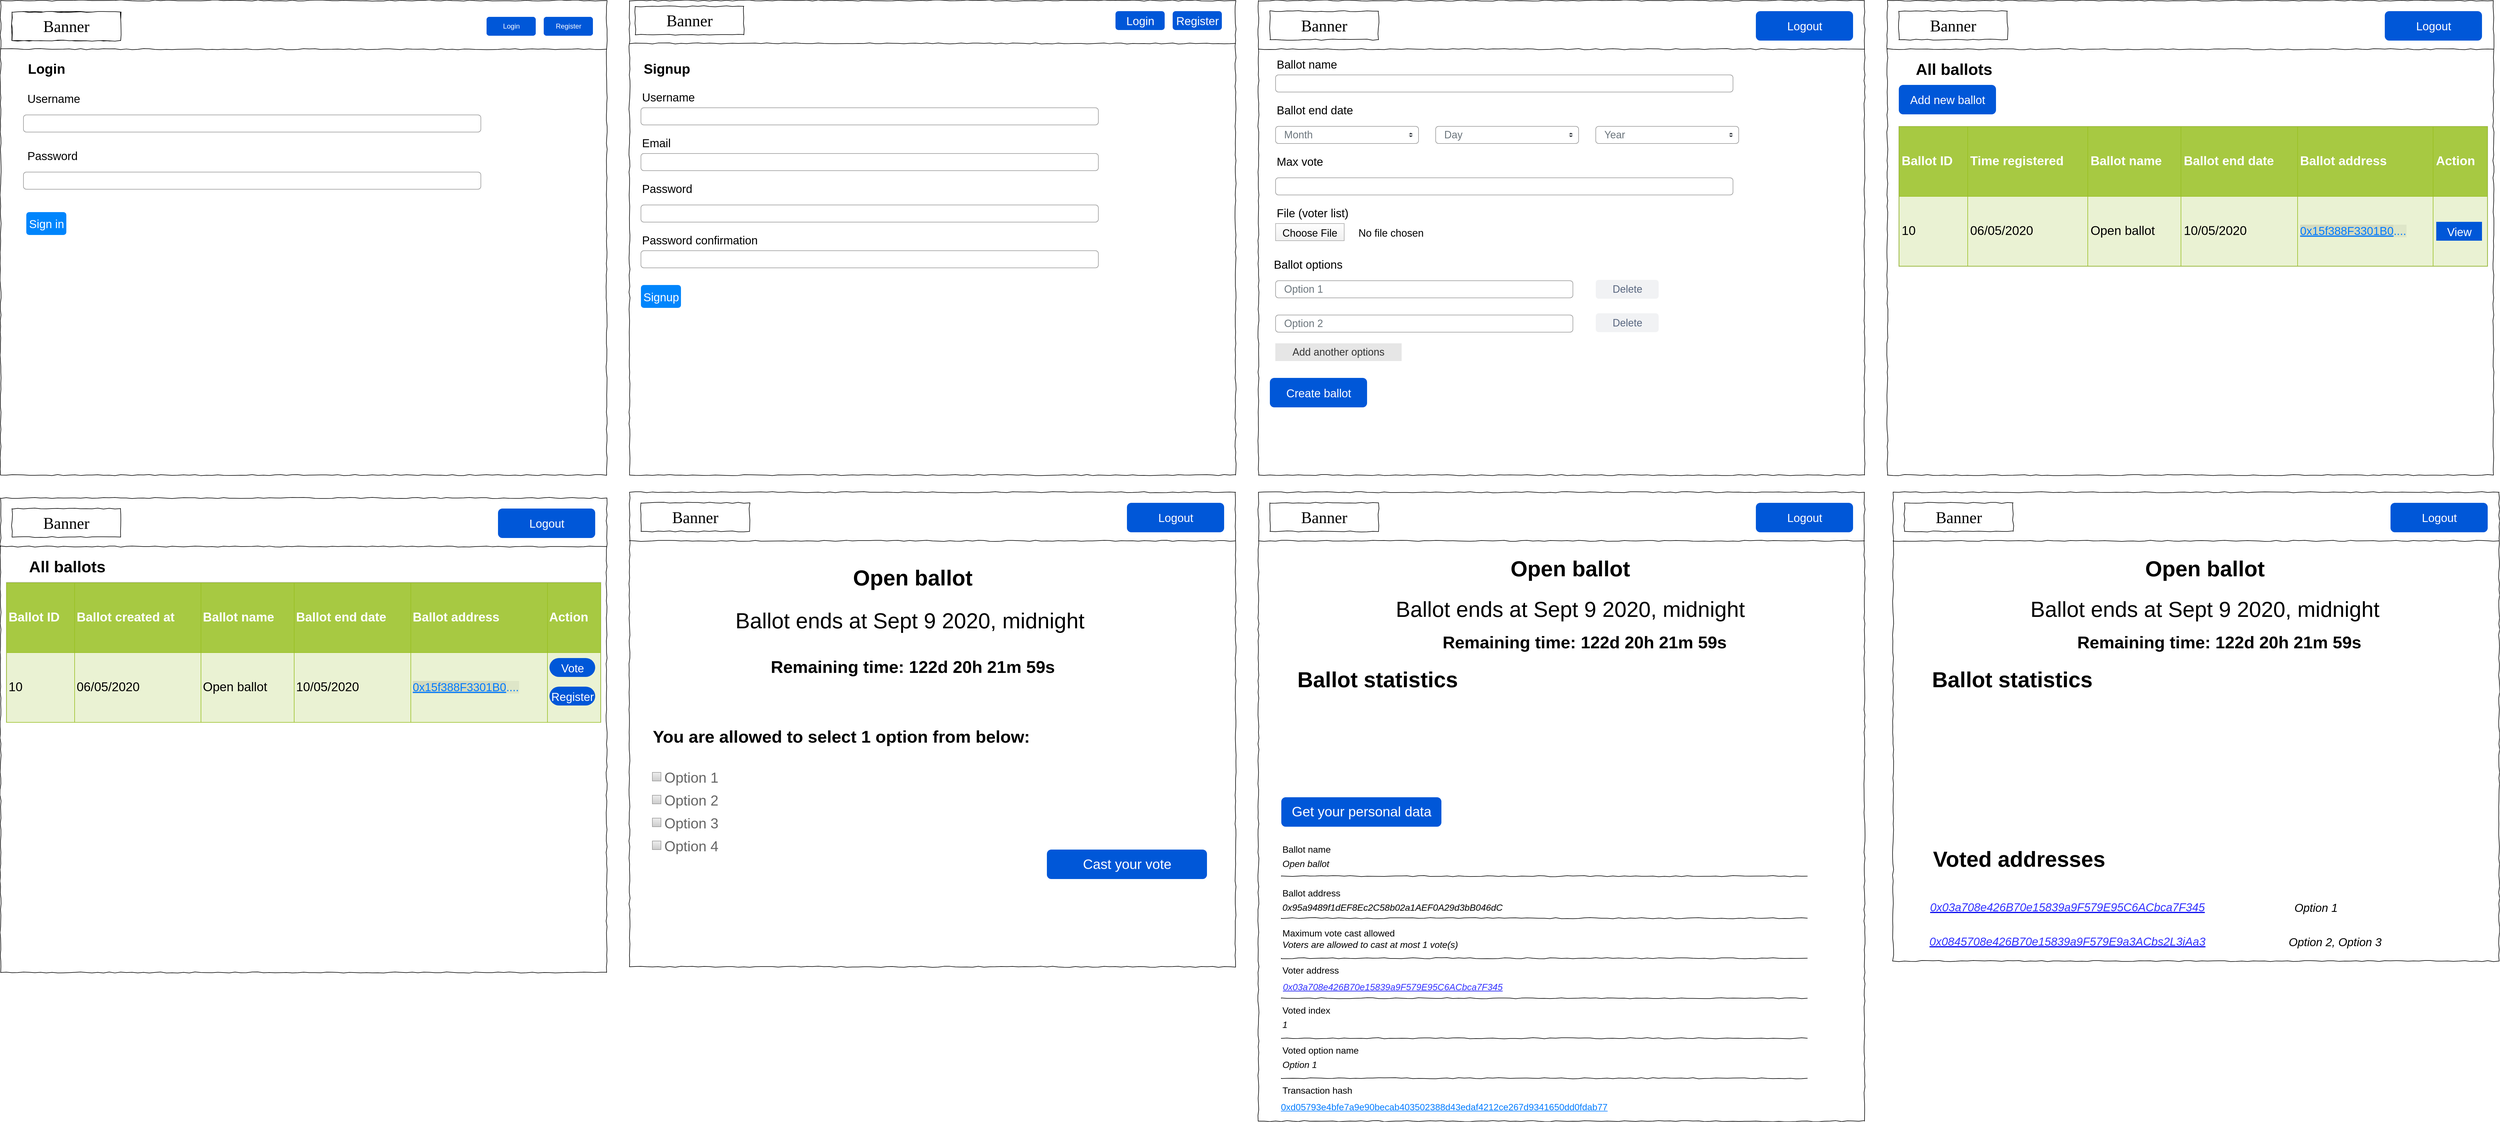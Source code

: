 <mxfile version="13.1.1" type="github">
  <diagram name="Page-1" id="03018318-947c-dd8e-b7a3-06fadd420f32">
    <mxGraphModel dx="3176" dy="310" grid="1" gridSize="10" guides="1" tooltips="1" connect="1" arrows="1" fold="1" page="1" pageScale="1" pageWidth="1100" pageHeight="850" background="#ffffff" math="0" shadow="0">
      <root>
        <mxCell id="0" />
        <mxCell id="1" parent="0" />
        <mxCell id="677b7b8949515195-9" value="" style="line;strokeWidth=1;html=1;rounded=0;shadow=0;labelBackgroundColor=none;fillColor=none;fontFamily=Verdana;fontSize=14;fontColor=#000000;align=center;comic=1;" parent="1" vertex="1">
          <mxGeometry x="-1080" y="930" width="1060" height="10" as="geometry" />
        </mxCell>
        <mxCell id="ZQMXC3zUCRYEKw2udhes-1" value="" style="whiteSpace=wrap;html=1;rounded=0;shadow=0;labelBackgroundColor=none;strokeColor=#000000;strokeWidth=1;fillColor=none;fontFamily=Verdana;fontSize=12;fontColor=#000000;align=center;comic=1;" parent="1" vertex="1">
          <mxGeometry x="-1080" y="850" width="1060" height="830" as="geometry" />
        </mxCell>
        <mxCell id="ZQMXC3zUCRYEKw2udhes-2" value="Banner" style="whiteSpace=wrap;html=1;rounded=0;shadow=0;labelBackgroundColor=none;strokeWidth=1;fontFamily=Verdana;fontSize=28;align=center;comic=1;" parent="1" vertex="1">
          <mxGeometry x="-1060" y="870" width="190" height="50" as="geometry" />
        </mxCell>
        <mxCell id="ZQMXC3zUCRYEKw2udhes-9" value="Login" style="rounded=1;fillColor=#0057D8;strokeColor=none;html=1;fontColor=#ffffff;align=center;verticalAlign=middle;fontStyle=0;fontSize=12" parent="1" vertex="1">
          <mxGeometry x="-230" y="878.5" width="86" height="33" as="geometry" />
        </mxCell>
        <mxCell id="ZQMXC3zUCRYEKw2udhes-10" value="Register" style="rounded=1;fillColor=#0057D8;strokeColor=none;html=1;fontColor=#ffffff;align=center;verticalAlign=middle;fontStyle=0;fontSize=12" parent="1" vertex="1">
          <mxGeometry x="-130" y="878.5" width="86" height="33" as="geometry" />
        </mxCell>
        <mxCell id="ZQMXC3zUCRYEKw2udhes-11" value="Login" style="text;strokeColor=none;fillColor=none;html=1;fontSize=24;fontStyle=1;verticalAlign=middle;align=center;" parent="1" vertex="1">
          <mxGeometry x="-1050" y="950" width="100" height="40" as="geometry" />
        </mxCell>
        <mxCell id="ZQMXC3zUCRYEKw2udhes-12" value="Username" style="fillColor=none;strokeColor=none;align=left;fontSize=20;" parent="1" vertex="1">
          <mxGeometry width="260" height="40" relative="1" as="geometry">
            <mxPoint x="-1035" y="1000" as="offset" />
          </mxGeometry>
        </mxCell>
        <mxCell id="ZQMXC3zUCRYEKw2udhes-13" value="" style="html=1;shadow=0;dashed=0;shape=mxgraph.bootstrap.rrect;rSize=5;fillColor=none;strokeColor=#999999;align=left;spacing=15;fontSize=14;fontColor=#6C767D;" parent="1" vertex="1">
          <mxGeometry width="800" height="30" relative="1" as="geometry">
            <mxPoint x="-1040" y="1050" as="offset" />
          </mxGeometry>
        </mxCell>
        <mxCell id="ZQMXC3zUCRYEKw2udhes-15" value="Password" style="fillColor=none;strokeColor=none;align=left;fontSize=20;" parent="1" vertex="1">
          <mxGeometry width="260" height="40" relative="1" as="geometry">
            <mxPoint x="-1035" y="1100" as="offset" />
          </mxGeometry>
        </mxCell>
        <mxCell id="ZQMXC3zUCRYEKw2udhes-16" value="" style="html=1;shadow=0;dashed=0;shape=mxgraph.bootstrap.rrect;rSize=5;fillColor=none;strokeColor=#999999;align=left;spacing=15;fontSize=14;fontColor=#6C767D;" parent="1" vertex="1">
          <mxGeometry width="800" height="30" relative="1" as="geometry">
            <mxPoint x="-1040" y="1150" as="offset" />
          </mxGeometry>
        </mxCell>
        <mxCell id="ZQMXC3zUCRYEKw2udhes-18" value="Sign in" style="html=1;shadow=0;dashed=0;shape=mxgraph.bootstrap.rrect;rSize=5;fillColor=#0085FC;strokeColor=none;align=center;fontSize=20;fontColor=#FFFFFF;" parent="1" vertex="1">
          <mxGeometry width="70" height="40" relative="1" as="geometry">
            <mxPoint x="-1035" y="1220" as="offset" />
          </mxGeometry>
        </mxCell>
        <mxCell id="ZQMXC3zUCRYEKw2udhes-92" value="" style="line;strokeWidth=1;html=1;rounded=0;shadow=0;labelBackgroundColor=none;fillColor=none;fontFamily=Verdana;fontSize=14;fontColor=#000000;align=center;comic=1;" parent="1" vertex="1">
          <mxGeometry x="20" y="920" width="1060" height="10" as="geometry" />
        </mxCell>
        <mxCell id="ZQMXC3zUCRYEKw2udhes-93" value="" style="whiteSpace=wrap;html=1;rounded=0;shadow=0;labelBackgroundColor=none;strokeColor=#000000;strokeWidth=1;fillColor=none;fontFamily=Verdana;fontSize=12;fontColor=#000000;align=center;comic=1;" parent="1" vertex="1">
          <mxGeometry x="20" y="850" width="1060" height="830" as="geometry" />
        </mxCell>
        <mxCell id="ZQMXC3zUCRYEKw2udhes-95" value="&lt;font style=&quot;font-size: 20px&quot;&gt;Login&lt;/font&gt;" style="rounded=1;fillColor=#0057D8;strokeColor=none;html=1;fontColor=#ffffff;align=center;verticalAlign=middle;fontStyle=0;fontSize=12" parent="1" vertex="1">
          <mxGeometry x="870" y="868.5" width="86" height="33" as="geometry" />
        </mxCell>
        <mxCell id="ZQMXC3zUCRYEKw2udhes-96" value="&lt;font style=&quot;font-size: 20px&quot;&gt;Register&lt;/font&gt;" style="rounded=1;fillColor=#0057D8;strokeColor=none;html=1;fontColor=#ffffff;align=center;verticalAlign=middle;fontStyle=0;fontSize=12" parent="1" vertex="1">
          <mxGeometry x="970" y="868.5" width="86" height="33" as="geometry" />
        </mxCell>
        <mxCell id="ZQMXC3zUCRYEKw2udhes-104" value="Banner" style="whiteSpace=wrap;html=1;rounded=0;shadow=0;labelBackgroundColor=none;strokeWidth=1;fontFamily=Verdana;fontSize=28;align=center;comic=1;" parent="1" vertex="1">
          <mxGeometry x="30" y="860" width="190" height="50" as="geometry" />
        </mxCell>
        <mxCell id="ZQMXC3zUCRYEKw2udhes-133" value="Username" style="fillColor=none;strokeColor=none;align=left;fontSize=20;" parent="1" vertex="1">
          <mxGeometry x="40" y="997.5" width="260" height="40" as="geometry" />
        </mxCell>
        <mxCell id="ZQMXC3zUCRYEKw2udhes-134" value="" style="html=1;shadow=0;dashed=0;shape=mxgraph.bootstrap.rrect;rSize=5;fillColor=none;strokeColor=#999999;align=left;spacing=15;fontSize=14;fontColor=#6C767D;" parent="1" vertex="1">
          <mxGeometry width="800" height="30" relative="1" as="geometry">
            <mxPoint x="40" y="1037.5" as="offset" />
          </mxGeometry>
        </mxCell>
        <mxCell id="ZQMXC3zUCRYEKw2udhes-136" value="" style="html=1;shadow=0;dashed=0;shape=mxgraph.bootstrap.rrect;rSize=5;fillColor=none;strokeColor=#999999;align=left;spacing=15;fontSize=14;fontColor=#6C767D;" parent="1" vertex="1">
          <mxGeometry width="800" height="30" relative="1" as="geometry">
            <mxPoint x="40" y="1117.5" as="offset" />
          </mxGeometry>
        </mxCell>
        <mxCell id="ZQMXC3zUCRYEKw2udhes-137" value="Password" style="fillColor=none;strokeColor=none;align=left;fontSize=20;" parent="1" vertex="1">
          <mxGeometry width="260" height="40" relative="1" as="geometry">
            <mxPoint x="40" y="1157.5" as="offset" />
          </mxGeometry>
        </mxCell>
        <mxCell id="ZQMXC3zUCRYEKw2udhes-147" value="Password confirmation" style="fillColor=none;strokeColor=none;align=left;fontSize=20;" parent="1" vertex="1">
          <mxGeometry width="260" height="40" relative="1" as="geometry">
            <mxPoint x="40" y="1247.5" as="offset" />
          </mxGeometry>
        </mxCell>
        <mxCell id="ZQMXC3zUCRYEKw2udhes-148" value="" style="html=1;shadow=0;dashed=0;shape=mxgraph.bootstrap.rrect;rSize=5;fillColor=none;strokeColor=#999999;align=left;spacing=15;fontSize=14;fontColor=#6C767D;" parent="1" vertex="1">
          <mxGeometry width="800" height="30" relative="1" as="geometry">
            <mxPoint x="40" y="1287.5" as="offset" />
          </mxGeometry>
        </mxCell>
        <mxCell id="ZQMXC3zUCRYEKw2udhes-196" value="" style="html=1;shadow=0;dashed=0;shape=mxgraph.bootstrap.rrect;rSize=5;fillColor=none;strokeColor=#999999;align=left;spacing=15;fontSize=14;fontColor=#6C767D;" parent="1" vertex="1">
          <mxGeometry x="40" y="1207.5" width="800" height="30" as="geometry">
            <mxPoint x="40" y="1250" as="offset" />
          </mxGeometry>
        </mxCell>
        <mxCell id="ZQMXC3zUCRYEKw2udhes-320" value="" style="whiteSpace=wrap;html=1;rounded=0;shadow=0;labelBackgroundColor=none;strokeColor=#000000;strokeWidth=1;fillColor=none;fontFamily=Verdana;fontSize=12;fontColor=#000000;align=center;comic=1;" parent="1" vertex="1">
          <mxGeometry x="1120" y="850" width="1060" height="830" as="geometry" />
        </mxCell>
        <mxCell id="ZQMXC3zUCRYEKw2udhes-321" value="Banner" style="whiteSpace=wrap;html=1;rounded=0;shadow=0;labelBackgroundColor=none;strokeWidth=1;fontFamily=Verdana;fontSize=28;align=center;comic=1;" parent="1" vertex="1">
          <mxGeometry x="1140" y="868.5" width="190" height="50" as="geometry" />
        </mxCell>
        <mxCell id="ZQMXC3zUCRYEKw2udhes-323" value="" style="line;strokeWidth=1;html=1;rounded=0;shadow=0;labelBackgroundColor=none;fillColor=none;fontFamily=Verdana;fontSize=14;fontColor=#000000;align=center;comic=1;" parent="1" vertex="1">
          <mxGeometry x="1120" y="930" width="1060" height="10" as="geometry" />
        </mxCell>
        <mxCell id="ZQMXC3zUCRYEKw2udhes-324" value="&lt;font style=&quot;font-size: 20px&quot;&gt;Logout&lt;/font&gt;" style="rounded=1;fillColor=#0057D8;strokeColor=none;html=1;fontColor=#ffffff;align=center;verticalAlign=middle;fontStyle=0;fontSize=12" parent="1" vertex="1">
          <mxGeometry x="1990" y="868.5" width="170" height="51.5" as="geometry" />
        </mxCell>
        <mxCell id="ZQMXC3zUCRYEKw2udhes-325" value="Ballot name" style="fillColor=none;strokeColor=none;align=left;fontSize=20;" parent="1" vertex="1">
          <mxGeometry x="1150" y="940" width="260" height="40" as="geometry" />
        </mxCell>
        <mxCell id="ZQMXC3zUCRYEKw2udhes-326" value="" style="html=1;shadow=0;dashed=0;shape=mxgraph.bootstrap.rrect;rSize=5;fillColor=none;strokeColor=#999999;align=left;spacing=15;fontSize=14;fontColor=#6C767D;" parent="1" vertex="1">
          <mxGeometry width="800" height="30" relative="1" as="geometry">
            <mxPoint x="1150" y="980" as="offset" />
          </mxGeometry>
        </mxCell>
        <mxCell id="ZQMXC3zUCRYEKw2udhes-327" value="Ballot end date" style="fillColor=none;strokeColor=none;align=left;fontSize=20;" parent="1" vertex="1">
          <mxGeometry width="260" height="40" relative="1" as="geometry">
            <mxPoint x="1150" y="1020" as="offset" />
          </mxGeometry>
        </mxCell>
        <mxCell id="ZQMXC3zUCRYEKw2udhes-329" value="Max vote" style="fillColor=none;strokeColor=none;align=left;fontSize=20;" parent="1" vertex="1">
          <mxGeometry width="260" height="40" relative="1" as="geometry">
            <mxPoint x="1150" y="1110" as="offset" />
          </mxGeometry>
        </mxCell>
        <mxCell id="ZQMXC3zUCRYEKw2udhes-339" value="Ballot options" style="fillColor=none;strokeColor=none;align=left;fontSize=20;" parent="1" vertex="1">
          <mxGeometry width="260" height="40" relative="1" as="geometry">
            <mxPoint x="1145" y="1290" as="offset" />
          </mxGeometry>
        </mxCell>
        <mxCell id="ZQMXC3zUCRYEKw2udhes-345" value="Month" style="html=1;shadow=0;dashed=0;shape=mxgraph.bootstrap.rrect;rSize=5;fillColor=#ffffff;strokeColor=#999999;align=left;spacing=15;fontSize=18;fontColor=#6C767D;" parent="1" vertex="1">
          <mxGeometry x="1150" y="1070" width="250" height="30" as="geometry" />
        </mxCell>
        <mxCell id="ZQMXC3zUCRYEKw2udhes-346" value="" style="shape=triangle;direction=south;fillColor=#343A40;strokeColor=none;perimeter=none;" parent="ZQMXC3zUCRYEKw2udhes-345" vertex="1">
          <mxGeometry x="1" y="0.5" width="7" height="3" relative="1" as="geometry">
            <mxPoint x="-17" y="1" as="offset" />
          </mxGeometry>
        </mxCell>
        <mxCell id="ZQMXC3zUCRYEKw2udhes-347" value="" style="shape=triangle;direction=north;fillColor=#343A40;strokeColor=none;perimeter=none;" parent="ZQMXC3zUCRYEKw2udhes-345" vertex="1">
          <mxGeometry x="1" y="0.5" width="7" height="3" relative="1" as="geometry">
            <mxPoint x="-17" y="-4" as="offset" />
          </mxGeometry>
        </mxCell>
        <mxCell id="ZQMXC3zUCRYEKw2udhes-356" value="Day" style="html=1;shadow=0;dashed=0;shape=mxgraph.bootstrap.rrect;rSize=5;fillColor=#ffffff;strokeColor=#999999;align=left;spacing=15;fontSize=18;fontColor=#6C767D;" parent="1" vertex="1">
          <mxGeometry x="1430" y="1070" width="250" height="30" as="geometry" />
        </mxCell>
        <mxCell id="ZQMXC3zUCRYEKw2udhes-357" value="" style="shape=triangle;direction=south;fillColor=#343A40;strokeColor=none;perimeter=none;" parent="ZQMXC3zUCRYEKw2udhes-356" vertex="1">
          <mxGeometry x="1" y="0.5" width="7" height="3" relative="1" as="geometry">
            <mxPoint x="-17" y="1" as="offset" />
          </mxGeometry>
        </mxCell>
        <mxCell id="ZQMXC3zUCRYEKw2udhes-358" value="" style="shape=triangle;direction=north;fillColor=#343A40;strokeColor=none;perimeter=none;" parent="ZQMXC3zUCRYEKw2udhes-356" vertex="1">
          <mxGeometry x="1" y="0.5" width="7" height="3" relative="1" as="geometry">
            <mxPoint x="-17" y="-4" as="offset" />
          </mxGeometry>
        </mxCell>
        <mxCell id="ZQMXC3zUCRYEKw2udhes-359" value="Year" style="html=1;shadow=0;dashed=0;shape=mxgraph.bootstrap.rrect;rSize=5;fillColor=#ffffff;strokeColor=#999999;align=left;spacing=15;fontSize=18;fontColor=#6C767D;" parent="1" vertex="1">
          <mxGeometry x="1710" y="1070" width="250" height="30" as="geometry" />
        </mxCell>
        <mxCell id="ZQMXC3zUCRYEKw2udhes-360" value="" style="shape=triangle;direction=south;fillColor=#343A40;strokeColor=none;perimeter=none;" parent="ZQMXC3zUCRYEKw2udhes-359" vertex="1">
          <mxGeometry x="1" y="0.5" width="7" height="3" relative="1" as="geometry">
            <mxPoint x="-17" y="1" as="offset" />
          </mxGeometry>
        </mxCell>
        <mxCell id="ZQMXC3zUCRYEKw2udhes-361" value="" style="shape=triangle;direction=north;fillColor=#343A40;strokeColor=none;perimeter=none;" parent="ZQMXC3zUCRYEKw2udhes-359" vertex="1">
          <mxGeometry x="1" y="0.5" width="7" height="3" relative="1" as="geometry">
            <mxPoint x="-17" y="-4" as="offset" />
          </mxGeometry>
        </mxCell>
        <mxCell id="ZQMXC3zUCRYEKw2udhes-362" value="" style="html=1;shadow=0;dashed=0;shape=mxgraph.bootstrap.rrect;rSize=5;fillColor=none;strokeColor=#999999;align=left;spacing=15;fontSize=14;fontColor=#6C767D;" parent="1" vertex="1">
          <mxGeometry x="1150" y="1160" width="800" height="30" as="geometry">
            <mxPoint x="1150" y="990" as="offset" />
          </mxGeometry>
        </mxCell>
        <mxCell id="ZQMXC3zUCRYEKw2udhes-363" value="File (voter list)" style="fillColor=none;strokeColor=none;align=left;fontSize=20;" parent="1" vertex="1">
          <mxGeometry x="1150" y="1200" width="150" height="40" as="geometry" />
        </mxCell>
        <mxCell id="ZQMXC3zUCRYEKw2udhes-364" value="Choose File" style="fillColor=#FEFEFE;strokeColor=#AAAAAA;fontSize=18;gradientColor=#F0F0F0;" parent="1" vertex="1">
          <mxGeometry x="1150" y="1240" width="120" height="30" as="geometry" />
        </mxCell>
        <mxCell id="ZQMXC3zUCRYEKw2udhes-365" value="No file chosen" style="fillColor=none;strokeColor=none;align=left;fontSize=18;spacing=5;" parent="1" vertex="1">
          <mxGeometry x="1290" y="1240" width="100" height="30" as="geometry" />
        </mxCell>
        <mxCell id="ZQMXC3zUCRYEKw2udhes-367" value="&lt;font style=&quot;font-size: 18px&quot;&gt;Option 1&lt;/font&gt;" style="html=1;shadow=0;dashed=0;shape=mxgraph.bootstrap.rrect;rSize=5;fillColor=none;strokeColor=#999999;align=left;spacing=15;fontSize=14;fontColor=#6C767D;" parent="1" vertex="1">
          <mxGeometry x="1150" y="1340" width="520" height="30" as="geometry" />
        </mxCell>
        <mxCell id="ZQMXC3zUCRYEKw2udhes-368" value="&lt;font style=&quot;font-size: 18px&quot;&gt;Option 2&lt;/font&gt;" style="html=1;shadow=0;dashed=0;shape=mxgraph.bootstrap.rrect;rSize=5;fillColor=none;strokeColor=#999999;align=left;spacing=15;fontSize=14;fontColor=#6C767D;" parent="1" vertex="1">
          <mxGeometry x="1150" y="1400" width="520" height="30" as="geometry" />
        </mxCell>
        <mxCell id="ZQMXC3zUCRYEKw2udhes-369" style="edgeStyle=none;rounded=0;orthogonalLoop=1;jettySize=auto;html=1;exitX=0.25;exitY=1;exitDx=0;exitDy=0;" parent="1" source="ZQMXC3zUCRYEKw2udhes-339" target="ZQMXC3zUCRYEKw2udhes-339" edge="1">
          <mxGeometry relative="1" as="geometry" />
        </mxCell>
        <mxCell id="ZQMXC3zUCRYEKw2udhes-370" value="&lt;font style=&quot;font-size: 18px&quot;&gt;Delete&lt;/font&gt;" style="rounded=1;align=center;fillColor=#F1F2F4;strokeColor=none;html=1;fontColor=#596780;fontSize=18;" parent="1" vertex="1">
          <mxGeometry x="1710" y="1338.5" width="110" height="33" as="geometry" />
        </mxCell>
        <mxCell id="ZQMXC3zUCRYEKw2udhes-372" value="&lt;font style=&quot;font-size: 18px&quot;&gt;Delete&lt;/font&gt;" style="rounded=1;align=center;fillColor=#F1F2F4;strokeColor=none;html=1;fontColor=#596780;fontSize=12" parent="1" vertex="1">
          <mxGeometry x="1710" y="1397" width="110" height="33" as="geometry" />
        </mxCell>
        <mxCell id="ZQMXC3zUCRYEKw2udhes-373" value="&lt;font style=&quot;font-size: 18px&quot;&gt;Add another options&lt;/font&gt;" style="rounded=1;html=1;shadow=0;dashed=0;whiteSpace=wrap;fontSize=18;fillColor=#E6E6E6;align=center;strokeColor=#E6E6E6;fontColor=#333333;arcSize=0;" parent="1" vertex="1">
          <mxGeometry x="1150" y="1450" width="220" height="30" as="geometry" />
        </mxCell>
        <mxCell id="ZQMXC3zUCRYEKw2udhes-374" value="&lt;font style=&quot;font-size: 20px&quot;&gt;Create ballot&lt;/font&gt;" style="rounded=1;fillColor=#0057D8;strokeColor=none;html=1;fontColor=#ffffff;align=center;verticalAlign=middle;fontStyle=0;fontSize=12" parent="1" vertex="1">
          <mxGeometry x="1140" y="1510" width="170" height="51.5" as="geometry" />
        </mxCell>
        <mxCell id="ZQMXC3zUCRYEKw2udhes-375" value="" style="whiteSpace=wrap;html=1;rounded=0;shadow=0;labelBackgroundColor=none;strokeColor=#000000;strokeWidth=1;fillColor=none;fontFamily=Verdana;fontSize=12;fontColor=#000000;align=center;comic=1;" parent="1" vertex="1">
          <mxGeometry x="2220" y="850" width="1060" height="830" as="geometry" />
        </mxCell>
        <mxCell id="ZQMXC3zUCRYEKw2udhes-376" value="Banner" style="whiteSpace=wrap;html=1;rounded=0;shadow=0;labelBackgroundColor=none;strokeWidth=1;fontFamily=Verdana;fontSize=28;align=center;comic=1;" parent="1" vertex="1">
          <mxGeometry x="2240" y="868.5" width="190" height="50" as="geometry" />
        </mxCell>
        <mxCell id="ZQMXC3zUCRYEKw2udhes-377" value="" style="line;strokeWidth=1;html=1;rounded=0;shadow=0;labelBackgroundColor=none;fillColor=none;fontFamily=Verdana;fontSize=14;fontColor=#000000;align=center;comic=1;" parent="1" vertex="1">
          <mxGeometry x="2220" y="930" width="1060" height="10" as="geometry" />
        </mxCell>
        <mxCell id="ZQMXC3zUCRYEKw2udhes-378" value="&lt;font style=&quot;font-size: 20px&quot;&gt;Logout&lt;/font&gt;" style="rounded=1;fillColor=#0057D8;strokeColor=none;html=1;fontColor=#ffffff;align=center;verticalAlign=middle;fontStyle=0;fontSize=12" parent="1" vertex="1">
          <mxGeometry x="3090" y="868.5" width="170" height="51.5" as="geometry" />
        </mxCell>
        <mxCell id="ZQMXC3zUCRYEKw2udhes-379" value="&lt;font style=&quot;font-size: 28px&quot;&gt;All ballots&amp;nbsp;&lt;/font&gt;" style="text;strokeColor=none;fillColor=none;html=1;fontSize=24;fontStyle=1;verticalAlign=middle;align=center;" parent="1" vertex="1">
          <mxGeometry x="2250" y="950" width="180" height="40" as="geometry" />
        </mxCell>
        <mxCell id="ZQMXC3zUCRYEKw2udhes-412" value="&lt;table border=&quot;1&quot; width=&quot;100%&quot; cellpadding=&quot;4&quot; style=&quot;width: 100% ; height: 100% ; border-collapse: collapse ; font-size: 22px&quot;&gt;&lt;tbody style=&quot;font-size: 22px&quot;&gt;&lt;tr style=&quot;background-color: rgb(167 , 201 , 66) ; color: rgb(255 , 255 , 255) ; border: 1px solid rgb(152 , 191 , 33) ; font-size: 22px&quot;&gt;&lt;th align=&quot;left&quot; style=&quot;font-size: 22px&quot;&gt;Ballot ID&lt;/th&gt;&lt;th align=&quot;left&quot; style=&quot;font-size: 22px&quot;&gt;Time registered&lt;/th&gt;&lt;th align=&quot;left&quot; style=&quot;font-size: 22px&quot;&gt;Ballot name&lt;/th&gt;&lt;td&gt;&lt;span style=&quot;font-weight: 700&quot;&gt;Ballot end date&lt;/span&gt;&lt;br&gt;&lt;/td&gt;&lt;td&gt;&lt;span style=&quot;font-weight: 700&quot;&gt;Ballot address&lt;/span&gt;&lt;br&gt;&lt;/td&gt;&lt;td&gt;&lt;b&gt;Action&lt;/b&gt;&lt;/td&gt;&lt;/tr&gt;&lt;tr style=&quot;background-color: rgb(234 , 242 , 211) ; border: 1px solid rgb(152 , 191 , 33) ; font-size: 22px&quot;&gt;&lt;td style=&quot;font-size: 22px&quot;&gt;10&lt;/td&gt;&lt;td style=&quot;font-size: 22px&quot;&gt;06/05/2020&lt;/td&gt;&lt;td style=&quot;font-size: 22px&quot;&gt;Open ballot&lt;/td&gt;&lt;td&gt;10/05/2020&lt;/td&gt;&lt;td&gt;&lt;font style=&quot;box-sizing: border-box ; color: rgb(0 , 123 , 255) ; background-color: rgba(0 , 0 , 0 , 0.05) ; font-size: 20px&quot;&gt;&lt;a href=&quot;https://ropsten.etherscan.io/address/0x15f388F3301B0E560E350371CAD90F9efa570Fa0&quot; style=&quot;box-sizing: border-box ; color: rgb(0 , 123 , 255) ; background-color: rgba(0 , 0 , 0 , 0.05)&quot;&gt;0x15f388F3301B0&lt;/a&gt;....&lt;/font&gt;&lt;br&gt;&lt;/td&gt;&lt;td&gt;&lt;br&gt;&lt;/td&gt;&lt;/tr&gt;&lt;/tbody&gt;&lt;/table&gt;" style="text;html=1;strokeColor=#c0c0c0;fillColor=#ffffff;overflow=fill;rounded=0;fontSize=22;" parent="1" vertex="1">
          <mxGeometry x="2240" y="1070" width="1030" height="245" as="geometry" />
        </mxCell>
        <mxCell id="ZQMXC3zUCRYEKw2udhes-414" value="" style="whiteSpace=wrap;html=1;rounded=0;shadow=0;labelBackgroundColor=none;strokeColor=#000000;strokeWidth=1;fillColor=none;fontFamily=Verdana;fontSize=12;fontColor=#000000;align=center;comic=1;" parent="1" vertex="1">
          <mxGeometry x="-1080" y="1720" width="1060" height="830" as="geometry" />
        </mxCell>
        <mxCell id="ZQMXC3zUCRYEKw2udhes-415" value="Banner" style="whiteSpace=wrap;html=1;rounded=0;shadow=0;labelBackgroundColor=none;strokeWidth=1;fontFamily=Verdana;fontSize=28;align=center;comic=1;" parent="1" vertex="1">
          <mxGeometry x="-1060" y="1738.5" width="190" height="50" as="geometry" />
        </mxCell>
        <mxCell id="ZQMXC3zUCRYEKw2udhes-416" value="" style="line;strokeWidth=1;html=1;rounded=0;shadow=0;labelBackgroundColor=none;fillColor=none;fontFamily=Verdana;fontSize=14;fontColor=#000000;align=center;comic=1;" parent="1" vertex="1">
          <mxGeometry x="-1080" y="1800" width="1060" height="10" as="geometry" />
        </mxCell>
        <mxCell id="ZQMXC3zUCRYEKw2udhes-417" value="&lt;font style=&quot;font-size: 20px&quot;&gt;Logout&lt;/font&gt;" style="rounded=1;fillColor=#0057D8;strokeColor=none;html=1;fontColor=#ffffff;align=center;verticalAlign=middle;fontStyle=0;fontSize=12" parent="1" vertex="1">
          <mxGeometry x="-210" y="1738.5" width="170" height="51.5" as="geometry" />
        </mxCell>
        <mxCell id="ZQMXC3zUCRYEKw2udhes-418" value="&lt;font style=&quot;font-size: 28px&quot;&gt;All ballots&amp;nbsp;&lt;/font&gt;" style="text;strokeColor=none;fillColor=none;html=1;fontSize=24;fontStyle=1;verticalAlign=middle;align=center;" parent="1" vertex="1">
          <mxGeometry x="-1050" y="1820" width="180" height="40" as="geometry" />
        </mxCell>
        <mxCell id="ZQMXC3zUCRYEKw2udhes-419" value="&lt;table border=&quot;1&quot; width=&quot;100%&quot; cellpadding=&quot;3&quot; style=&quot;width: 100% ; height: 100% ; border-collapse: collapse ; font-size: 22px&quot;&gt;&lt;tbody style=&quot;font-size: 22px&quot;&gt;&lt;tr style=&quot;background-color: rgb(167 , 201 , 66) ; color: rgb(255 , 255 , 255) ; border: 1px solid rgb(152 , 191 , 33) ; font-size: 22px&quot;&gt;&lt;th align=&quot;left&quot; style=&quot;font-size: 22px&quot;&gt;Ballot ID&lt;/th&gt;&lt;th align=&quot;left&quot; style=&quot;font-size: 22px&quot;&gt;Ballot created at&lt;/th&gt;&lt;th align=&quot;left&quot; style=&quot;font-size: 22px&quot;&gt;Ballot name&lt;/th&gt;&lt;td&gt;&lt;span style=&quot;font-weight: 700&quot;&gt;Ballot end date&lt;/span&gt;&lt;br&gt;&lt;/td&gt;&lt;td&gt;&lt;span style=&quot;font-weight: 700&quot;&gt;Ballot address&lt;/span&gt;&lt;br&gt;&lt;/td&gt;&lt;td&gt;&lt;span style=&quot;color: rgba(0 , 0 , 0 , 0) ; font-family: monospace ; font-size: 0px ; background-color: rgb(248 , 249 , 250)&quot;&gt;%3CmxGraphModel%3E%3Croot%3E%3CmxCell%20id%3D%220%22%2F%3E%3CmxCell%20id%3D%221%22%20parent%3D%220%22%2F%3E%3CmxCell%20id%3D%222%22%20value%3D%22%22%20style%3D%22whiteSpace%3Dwrap%3Bhtml%3D1%3Brounded%3D0%3Bshadow%3D0%3BlabelBackgroundColor%3Dnone%3BstrokeColor%3D%23000000%3BstrokeWidth%3D1%3BfillColor%3Dnone%3BfontFamily%3DVerdana%3BfontSize%3D12%3BfontColor%3D%23000000%3Balign%3Dcenter%3Bcomic%3D1%3B%22%20vertex%3D%221%22%20parent%3D%221%22%3E%3CmxGeometry%20x%3D%222220%22%20y%3D%22860%22%20width%3D%221060%22%20height%3D%22830%22%20as%3D%22geometry%22%2F%3E%3C%2FmxCell%3E%3CmxCell%20id%3D%223%22%20value%3D%22Banner%22%20style%3D%22whiteSpace%3Dwrap%3Bhtml%3D1%3Brounded%3D0%3Bshadow%3D0%3BlabelBackgroundColor%3Dnone%3BstrokeWidth%3D1%3BfontFamily%3DVerdana%3BfontSize%3D28%3Balign%3Dcenter%3Bcomic%3D1%3B%22%20vertex%3D%221%22%20parent%3D%221%22%3E%3CmxGeometry%20x%3D%222240%22%20y%3D%22878.5%22%20width%3D%22190%22%20height%3D%2250%22%20as%3D%22geometry%22%2F%3E%3C%2FmxCell%3E%3CmxCell%20id%3D%224%22%20value%3D%22%22%20style%3D%22line%3BstrokeWidth%3D1%3Bhtml%3D1%3Brounded%3D0%3Bshadow%3D0%3BlabelBackgroundColor%3Dnone%3BfillColor%3Dnone%3BfontFamily%3DVerdana%3BfontSize%3D14%3BfontColor%3D%23000000%3Balign%3Dcenter%3Bcomic%3D1%3B%22%20vertex%3D%221%22%20parent%3D%221%22%3E%3CmxGeometry%20x%3D%222220%22%20y%3D%22940%22%20width%3D%221060%22%20height%3D%2210%22%20as%3D%22geometry%22%2F%3E%3C%2FmxCell%3E%3CmxCell%20id%3D%225%22%20value%3D%22%26lt%3Bfont%20style%3D%26quot%3Bfont-size%3A%2020px%26quot%3B%26gt%3BLogout%26lt%3B%2Ffont%26gt%3B%22%20style%3D%22rounded%3D1%3BfillColor%3D%230057D8%3BstrokeColor%3Dnone%3Bhtml%3D1%3BfontColor%3D%23ffffff%3Balign%3Dcenter%3BverticalAlign%3Dmiddle%3BfontStyle%3D0%3BfontSize%3D12%22%20vertex%3D%221%22%20parent%3D%221%22%3E%3CmxGeometry%20x%3D%223090%22%20y%3D%22878.5%22%20width%3D%22170%22%20height%3D%2251.5%22%20as%3D%22geometry%22%2F%3E%3C%2FmxCell%3E%3CmxCell%20id%3D%226%22%20value%3D%22%26lt%3Bfont%20style%3D%26quot%3Bfont-size%3A%2028px%26quot%3B%26gt%3BAll%20ballots%26amp%3Bnbsp%3B%26lt%3B%2Ffont%26gt%3B%22%20style%3D%22text%3BstrokeColor%3Dnone%3BfillColor%3Dnone%3Bhtml%3D1%3BfontSize%3D24%3BfontStyle%3D1%3BverticalAlign%3Dmiddle%3Balign%3Dcenter%3B%22%20vertex%3D%221%22%20parent%3D%221%22%3E%3CmxGeometry%20x%3D%222250%22%20y%3D%22960%22%20width%3D%22180%22%20height%3D%2240%22%20as%3D%22geometry%22%2F%3E%3C%2FmxCell%3E%3CmxCell%20id%3D%227%22%20value%3D%22%26lt%3Btable%20border%3D%26quot%3B1%26quot%3B%20width%3D%26quot%3B100%25%26quot%3B%20cellpadding%3D%26quot%3B4%26quot%3B%20style%3D%26quot%3Bwidth%3A%20100%25%20%3B%20height%3A%20100%25%20%3B%20border-collapse%3A%20collapse%20%3B%20font-size%3A%2022px%26quot%3B%26gt%3B%26lt%3Btbody%20style%3D%26quot%3Bfont-size%3A%2022px%26quot%3B%26gt%3B%26lt%3Btr%20style%3D%26quot%3Bbackground-color%3A%20rgb(167%20%2C%20201%20%2C%2066)%20%3B%20color%3A%20rgb(255%20%2C%20255%20%2C%20255)%20%3B%20border%3A%201px%20solid%20rgb(152%20%2C%20191%20%2C%2033)%20%3B%20font-size%3A%2022px%26quot%3B%26gt%3B%26lt%3Bth%20align%3D%26quot%3Bleft%26quot%3B%20style%3D%26quot%3Bfont-size%3A%2022px%26quot%3B%26gt%3BBallot%20ID%26lt%3B%2Fth%26gt%3B%26lt%3Bth%20align%3D%26quot%3Bleft%26quot%3B%20style%3D%26quot%3Bfont-size%3A%2022px%26quot%3B%26gt%3BTime%20registered%26lt%3B%2Fth%26gt%3B%26lt%3Bth%20align%3D%26quot%3Bleft%26quot%3B%20style%3D%26quot%3Bfont-size%3A%2022px%26quot%3B%26gt%3BBallot%20name%26lt%3B%2Fth%26gt%3B%26lt%3Btd%26gt%3B%26lt%3Bspan%20style%3D%26quot%3Bfont-weight%3A%20700%26quot%3B%26gt%3BBallot%20end%20date%26lt%3B%2Fspan%26gt%3B%26lt%3Bbr%26gt%3B%26lt%3B%2Ftd%26gt%3B%26lt%3Btd%26gt%3B%26lt%3Bspan%20style%3D%26quot%3Bfont-weight%3A%20700%26quot%3B%26gt%3BBallot%20address%26lt%3B%2Fspan%26gt%3B%26lt%3Bbr%26gt%3B%26lt%3B%2Ftd%26gt%3B%26lt%3B%2Ftr%26gt%3B%26lt%3Btr%20style%3D%26quot%3Bbackground-color%3A%20rgb(234%20%2C%20242%20%2C%20211)%20%3B%20border%3A%201px%20solid%20rgb(152%20%2C%20191%20%2C%2033)%20%3B%20font-size%3A%2022px%26quot%3B%26gt%3B%26lt%3Btd%20style%3D%26quot%3Bfont-size%3A%2022px%26quot%3B%26gt%3B10%26lt%3B%2Ftd%26gt%3B%26lt%3Btd%20style%3D%26quot%3Bfont-size%3A%2022px%26quot%3B%26gt%3B06%2F05%2F2020%26lt%3B%2Ftd%26gt%3B%26lt%3Btd%20style%3D%26quot%3Bfont-size%3A%2022px%26quot%3B%26gt%3BOpen%20ballot%26lt%3B%2Ftd%26gt%3B%26lt%3Btd%26gt%3B10%2F05%2F2020%26lt%3B%2Ftd%26gt%3B%26lt%3Btd%26gt%3B%26lt%3Bfont%20style%3D%26quot%3Bbox-sizing%3A%20border-box%20%3B%20color%3A%20rgb(0%20%2C%20123%20%2C%20255)%20%3B%20background-color%3A%20rgba(0%20%2C%200%20%2C%200%20%2C%200.05)%20%3B%20font-size%3A%2020px%26quot%3B%26gt%3B%26lt%3Ba%20href%3D%26quot%3Bhttps%3A%2F%2Fropsten.etherscan.io%2Faddress%2F0x15f388F3301B0E560E350371CAD90F9efa570Fa0%26quot%3B%20style%3D%26quot%3Bbox-sizing%3A%20border-box%20%3B%20color%3A%20rgb(0%20%2C%20123%20%2C%20255)%20%3B%20background-color%3A%20rgba(0%20%2C%200%20%2C%200%20%2C%200.05)%26quot%3B%26gt%3B0x15f388F3301B0%26lt%3B%2Fa%26gt%3B....%26lt%3B%2Ffont%26gt%3B%26lt%3Bbr%26gt%3B%26lt%3B%2Ftd%26gt%3B%26lt%3B%2Ftr%26gt%3B%26lt%3B%2Ftbody%26gt%3B%26lt%3B%2Ftable%26gt%3B%22%20style%3D%22text%3Bhtml%3D1%3BstrokeColor%3D%23c0c0c0%3BfillColor%3D%23ffffff%3Boverflow%3Dfill%3Brounded%3D0%3BfontSize%3D22%3B%22%20vertex%3D%221%22%20parent%3D%221%22%3E%3CmxGeometry%20x%3D%222230%22%20y%3D%221007.5%22%20width%3D%221040%22%20height%3D%22245%22%20as%3D%22geometry%22%2F%3E%3C%2FmxCell%3E%3C%2Froot%3E%3C%2FmxGraphModel%3E&lt;/span&gt;&lt;b&gt;Action&lt;/b&gt;&lt;/td&gt;&lt;/tr&gt;&lt;tr style=&quot;background-color: rgb(234 , 242 , 211) ; border: 1px solid rgb(152 , 191 , 33) ; font-size: 22px&quot;&gt;&lt;td style=&quot;font-size: 22px&quot;&gt;10&lt;/td&gt;&lt;td style=&quot;font-size: 22px&quot;&gt;06/05/2020&lt;/td&gt;&lt;td style=&quot;font-size: 22px&quot;&gt;Open ballot&lt;/td&gt;&lt;td&gt;10/05/2020&lt;/td&gt;&lt;td&gt;&lt;font style=&quot;box-sizing: border-box ; color: rgb(0 , 123 , 255) ; background-color: rgba(0 , 0 , 0 , 0.05) ; font-size: 20px&quot;&gt;&lt;a href=&quot;https://ropsten.etherscan.io/address/0x15f388F3301B0E560E350371CAD90F9efa570Fa0&quot; style=&quot;box-sizing: border-box ; color: rgb(0 , 123 , 255) ; background-color: rgba(0 , 0 , 0 , 0.05)&quot;&gt;0x15f388F3301B0&lt;/a&gt;....&lt;/font&gt;&lt;br&gt;&lt;/td&gt;&lt;td&gt;&lt;br&gt;&lt;/td&gt;&lt;/tr&gt;&lt;/tbody&gt;&lt;/table&gt;" style="text;html=1;strokeColor=#c0c0c0;fillColor=#ffffff;overflow=fill;rounded=0;fontSize=22;" parent="1" vertex="1">
          <mxGeometry x="-1070" y="1867.5" width="1040" height="245" as="geometry" />
        </mxCell>
        <mxCell id="ZQMXC3zUCRYEKw2udhes-420" value="&lt;font style=&quot;font-size: 20px;&quot;&gt;&lt;font style=&quot;font-size: 20px;&quot;&gt;Vote&lt;/font&gt;&lt;br style=&quot;font-size: 20px;&quot;&gt;&lt;/font&gt;" style="rounded=1;fillColor=#0057D8;align=center;strokeColor=none;html=1;fontColor=#ffffff;fontSize=20;arcSize=50;" parent="1" vertex="1">
          <mxGeometry x="-120" y="2000" width="80" height="33" as="geometry" />
        </mxCell>
        <mxCell id="ZQMXC3zUCRYEKw2udhes-425" value="Email" style="fillColor=none;strokeColor=none;align=left;fontSize=20;" parent="1" vertex="1">
          <mxGeometry width="260" height="40" relative="1" as="geometry">
            <mxPoint x="40" y="1077.5" as="offset" />
          </mxGeometry>
        </mxCell>
        <mxCell id="ZQMXC3zUCRYEKw2udhes-426" value="Signup" style="text;strokeColor=none;fillColor=none;html=1;fontSize=24;fontStyle=1;verticalAlign=middle;align=center;" parent="1" vertex="1">
          <mxGeometry x="30" y="950" width="110" height="40" as="geometry" />
        </mxCell>
        <mxCell id="ZQMXC3zUCRYEKw2udhes-430" value="" style="whiteSpace=wrap;html=1;rounded=0;shadow=0;labelBackgroundColor=none;strokeColor=#000000;strokeWidth=1;fillColor=none;fontFamily=Verdana;fontSize=12;fontColor=#000000;align=center;comic=1;" parent="1" vertex="1">
          <mxGeometry x="20" y="1710" width="1060" height="830" as="geometry" />
        </mxCell>
        <mxCell id="ZQMXC3zUCRYEKw2udhes-431" value="Banner" style="whiteSpace=wrap;html=1;rounded=0;shadow=0;labelBackgroundColor=none;strokeWidth=1;fontFamily=Verdana;fontSize=28;align=center;comic=1;" parent="1" vertex="1">
          <mxGeometry x="40" y="1728.5" width="190" height="50" as="geometry" />
        </mxCell>
        <mxCell id="ZQMXC3zUCRYEKw2udhes-432" value="" style="line;strokeWidth=1;html=1;rounded=0;shadow=0;labelBackgroundColor=none;fillColor=none;fontFamily=Verdana;fontSize=14;fontColor=#000000;align=center;comic=1;" parent="1" vertex="1">
          <mxGeometry x="20" y="1790" width="1060" height="10" as="geometry" />
        </mxCell>
        <mxCell id="ZQMXC3zUCRYEKw2udhes-433" value="&lt;font style=&quot;font-size: 20px&quot;&gt;Logout&lt;/font&gt;" style="rounded=1;fillColor=#0057D8;strokeColor=none;html=1;fontColor=#ffffff;align=center;verticalAlign=middle;fontStyle=0;fontSize=12" parent="1" vertex="1">
          <mxGeometry x="890" y="1728.5" width="170" height="51.5" as="geometry" />
        </mxCell>
        <mxCell id="ZQMXC3zUCRYEKw2udhes-434" value="&lt;font style=&quot;font-size: 38px&quot;&gt;Open ballot&lt;/font&gt;" style="text;strokeColor=none;fillColor=none;html=1;fontSize=38;fontStyle=1;verticalAlign=middle;align=center;" parent="1" vertex="1">
          <mxGeometry x="240" y="1810" width="550" height="100" as="geometry" />
        </mxCell>
        <mxCell id="ZQMXC3zUCRYEKw2udhes-435" value="Ballot ends at Sept 9 2020, midnight" style="text;strokeColor=none;fillColor=none;html=1;fontSize=38;fontStyle=0;verticalAlign=middle;align=center;" parent="1" vertex="1">
          <mxGeometry x="240" y="1900" width="540" height="70" as="geometry" />
        </mxCell>
        <mxCell id="ZQMXC3zUCRYEKw2udhes-436" value="&lt;font style=&quot;font-size: 30px&quot;&gt;Remaining time: 122d 20h 21m 59s&lt;/font&gt;" style="text;strokeColor=none;fillColor=none;html=1;fontSize=38;fontStyle=1;verticalAlign=middle;align=center;" parent="1" vertex="1">
          <mxGeometry x="255" y="1962.5" width="520" height="100" as="geometry" />
        </mxCell>
        <mxCell id="ZQMXC3zUCRYEKw2udhes-437" value="&lt;font style=&quot;font-size: 30px&quot;&gt;You are allowed to select 1 option from below:&lt;/font&gt;" style="text;strokeColor=none;fillColor=none;html=1;fontSize=38;fontStyle=1;verticalAlign=middle;align=center;" parent="1" vertex="1">
          <mxGeometry x="30" y="2085" width="720" height="100" as="geometry" />
        </mxCell>
        <mxCell id="ZQMXC3zUCRYEKw2udhes-438" value="&lt;font style=&quot;font-size: 25px&quot;&gt;Option 1&lt;/font&gt;" style="strokeWidth=1;shadow=0;dashed=0;align=center;html=1;shape=mxgraph.mockup.forms.rrect;rSize=0;fillColor=#eeeeee;strokeColor=#999999;gradientColor=#cccccc;align=left;spacingLeft=4;fontSize=17;fontColor=#666666;labelPosition=right;" parent="1" vertex="1">
          <mxGeometry x="60" y="2200" width="15" height="15" as="geometry" />
        </mxCell>
        <mxCell id="ZQMXC3zUCRYEKw2udhes-445" value="&lt;font style=&quot;font-size: 25px&quot;&gt;Option 2&lt;br&gt;&lt;/font&gt;" style="strokeWidth=1;shadow=0;dashed=0;align=center;html=1;shape=mxgraph.mockup.forms.rrect;rSize=0;fillColor=#eeeeee;strokeColor=#999999;gradientColor=#cccccc;align=left;spacingLeft=4;fontSize=17;fontColor=#666666;labelPosition=right;" parent="1" vertex="1">
          <mxGeometry x="60" y="2240" width="15" height="15" as="geometry" />
        </mxCell>
        <mxCell id="ZQMXC3zUCRYEKw2udhes-447" value="&lt;font style=&quot;font-size: 25px&quot;&gt;Option 3&lt;/font&gt;" style="strokeWidth=1;shadow=0;dashed=0;align=center;html=1;shape=mxgraph.mockup.forms.rrect;rSize=0;fillColor=#eeeeee;strokeColor=#999999;gradientColor=#cccccc;align=left;spacingLeft=4;fontSize=17;fontColor=#666666;labelPosition=right;" parent="1" vertex="1">
          <mxGeometry x="60" y="2280" width="15" height="15" as="geometry" />
        </mxCell>
        <mxCell id="ZQMXC3zUCRYEKw2udhes-448" value="&lt;font style=&quot;font-size: 25px&quot;&gt;Option 4&lt;/font&gt;" style="strokeWidth=1;shadow=0;dashed=0;align=center;html=1;shape=mxgraph.mockup.forms.rrect;rSize=0;fillColor=#eeeeee;strokeColor=#999999;gradientColor=#cccccc;align=left;spacingLeft=4;fontSize=17;fontColor=#666666;labelPosition=right;" parent="1" vertex="1">
          <mxGeometry x="60" y="2320" width="15" height="15" as="geometry" />
        </mxCell>
        <mxCell id="ZQMXC3zUCRYEKw2udhes-451" value="&lt;font style=&quot;font-size: 24px&quot;&gt;Cast your vote&lt;/font&gt;" style="rounded=1;fillColor=#0057D8;strokeColor=none;html=1;fontColor=#ffffff;align=center;verticalAlign=middle;fontStyle=0;fontSize=12" parent="1" vertex="1">
          <mxGeometry x="750" y="2335" width="280" height="51.5" as="geometry" />
        </mxCell>
        <mxCell id="ZQMXC3zUCRYEKw2udhes-457" value="" style="whiteSpace=wrap;html=1;rounded=0;shadow=0;labelBackgroundColor=none;strokeColor=#000000;strokeWidth=1;fillColor=none;fontFamily=Verdana;fontSize=12;fontColor=#000000;align=center;comic=1;" parent="1" vertex="1">
          <mxGeometry x="1120" y="1710" width="1060" height="1100" as="geometry" />
        </mxCell>
        <mxCell id="ZQMXC3zUCRYEKw2udhes-458" value="Banner" style="whiteSpace=wrap;html=1;rounded=0;shadow=0;labelBackgroundColor=none;strokeWidth=1;fontFamily=Verdana;fontSize=28;align=center;comic=1;" parent="1" vertex="1">
          <mxGeometry x="1140" y="1728.5" width="190" height="50" as="geometry" />
        </mxCell>
        <mxCell id="ZQMXC3zUCRYEKw2udhes-459" value="" style="line;strokeWidth=1;html=1;rounded=0;shadow=0;labelBackgroundColor=none;fillColor=none;fontFamily=Verdana;fontSize=14;fontColor=#000000;align=center;comic=1;" parent="1" vertex="1">
          <mxGeometry x="1120" y="1790" width="1060" height="10" as="geometry" />
        </mxCell>
        <mxCell id="ZQMXC3zUCRYEKw2udhes-460" value="&lt;font style=&quot;font-size: 20px&quot;&gt;Logout&lt;/font&gt;" style="rounded=1;fillColor=#0057D8;strokeColor=none;html=1;fontColor=#ffffff;align=center;verticalAlign=middle;fontStyle=0;fontSize=12" parent="1" vertex="1">
          <mxGeometry x="1990" y="1728.5" width="170" height="51.5" as="geometry" />
        </mxCell>
        <mxCell id="ZQMXC3zUCRYEKw2udhes-467" value="&lt;font style=&quot;font-size: 38px&quot;&gt;Open ballot&lt;/font&gt;" style="text;strokeColor=none;fillColor=none;html=1;fontSize=38;fontStyle=1;verticalAlign=middle;align=center;" parent="1" vertex="1">
          <mxGeometry x="1390" y="1808.75" width="550" height="71.25" as="geometry" />
        </mxCell>
        <mxCell id="ZQMXC3zUCRYEKw2udhes-468" value="Ballot ends at Sept 9 2020, midnight" style="text;strokeColor=none;fillColor=none;html=1;fontSize=38;fontStyle=0;verticalAlign=middle;align=center;" parent="1" vertex="1">
          <mxGeometry x="1395" y="1880" width="540" height="70" as="geometry" />
        </mxCell>
        <mxCell id="ZQMXC3zUCRYEKw2udhes-469" value="&lt;font style=&quot;font-size: 30px&quot;&gt;Remaining time: 122d 20h 21m 59s&lt;/font&gt;" style="text;strokeColor=none;fillColor=none;html=1;fontSize=38;fontStyle=1;verticalAlign=middle;align=center;" parent="1" vertex="1">
          <mxGeometry x="1430" y="1940" width="520" height="60.5" as="geometry" />
        </mxCell>
        <mxCell id="ZQMXC3zUCRYEKw2udhes-470" value="&lt;font style=&quot;font-size: 38px&quot;&gt;Ballot statistics&lt;/font&gt;" style="text;strokeColor=none;fillColor=none;html=1;fontSize=38;fontStyle=1;verticalAlign=middle;align=center;" parent="1" vertex="1">
          <mxGeometry x="1140" y="2006" width="375" height="64" as="geometry" />
        </mxCell>
        <mxCell id="ZQMXC3zUCRYEKw2udhes-471" value="" style="shape=image;html=1;verticalAlign=top;verticalLabelPosition=bottom;labelBackgroundColor=#ffffff;imageAspect=0;aspect=fixed;image=https://cdn2.iconfinder.com/data/icons/circle-icons-1/64/piechart-128.png;fontSize=20;" parent="1" vertex="1">
          <mxGeometry x="1270" y="2070" width="139.5" height="139.5" as="geometry" />
        </mxCell>
        <mxCell id="ZQMXC3zUCRYEKw2udhes-472" value="" style="shape=image;html=1;verticalAlign=top;verticalLabelPosition=bottom;labelBackgroundColor=#ffffff;imageAspect=0;aspect=fixed;image=https://cdn2.iconfinder.com/data/icons/circle-icons-1/64/piechart-128.png;fontSize=20;" parent="1" vertex="1">
          <mxGeometry x="1825" y="2070" width="140" height="140" as="geometry" />
        </mxCell>
        <mxCell id="ZQMXC3zUCRYEKw2udhes-473" value="&lt;font style=&quot;font-size: 24px&quot;&gt;Get your personal data&lt;/font&gt;" style="rounded=1;fillColor=#0057D8;strokeColor=none;html=1;fontColor=#ffffff;align=center;verticalAlign=middle;fontStyle=0;fontSize=12" parent="1" vertex="1">
          <mxGeometry x="1160" y="2243.5" width="280" height="51.5" as="geometry" />
        </mxCell>
        <mxCell id="ZQMXC3zUCRYEKw2udhes-474" value="Ballot name" style="fillColor=none;strokeColor=none;align=left;fontSize=16;" parent="1" vertex="1">
          <mxGeometry x="1160" y="2320" width="260" height="26.5" as="geometry" />
        </mxCell>
        <mxCell id="ZQMXC3zUCRYEKw2udhes-490" value="Open ballot" style="fillColor=none;strokeColor=none;align=left;fontSize=16;fontStyle=2" parent="1" vertex="1">
          <mxGeometry x="1160" y="2346.5" width="260" height="23.5" as="geometry" />
        </mxCell>
        <mxCell id="ZQMXC3zUCRYEKw2udhes-491" value="Ballot address" style="fillColor=none;strokeColor=none;align=left;fontSize=16;" parent="1" vertex="1">
          <mxGeometry x="1160" y="2400" width="260" height="20" as="geometry" />
        </mxCell>
        <mxCell id="ZQMXC3zUCRYEKw2udhes-492" value="" style="line;strokeWidth=1;html=1;rounded=0;shadow=0;labelBackgroundColor=none;fillColor=none;fontFamily=Verdana;fontSize=14;fontColor=#000000;align=center;comic=1;" parent="1" vertex="1">
          <mxGeometry x="1160" y="2376.5" width="920" height="10" as="geometry" />
        </mxCell>
        <mxCell id="ZQMXC3zUCRYEKw2udhes-493" value="0x95a9489f1dEF8Ec2C58b02a1AEF0A29d3bB046dC" style="fillColor=none;strokeColor=none;align=left;fontSize=16;fontStyle=2" parent="1" vertex="1">
          <mxGeometry x="1160" y="2420" width="500" height="30" as="geometry" />
        </mxCell>
        <mxCell id="ZQMXC3zUCRYEKw2udhes-494" value="Maximum vote cast allowed" style="fillColor=none;strokeColor=none;align=left;fontSize=16;" parent="1" vertex="1">
          <mxGeometry x="1160" y="2470" width="260" height="20" as="geometry" />
        </mxCell>
        <mxCell id="ZQMXC3zUCRYEKw2udhes-495" value="Voters are allowed to cast at most 1 vote(s)" style="fillColor=none;strokeColor=none;align=left;fontSize=16;fontStyle=2" parent="1" vertex="1">
          <mxGeometry x="1160" y="2490" width="500" height="20" as="geometry" />
        </mxCell>
        <mxCell id="ZQMXC3zUCRYEKw2udhes-498" value="Voter address" style="fillColor=none;strokeColor=none;align=left;fontSize=16;" parent="1" vertex="1">
          <mxGeometry x="1160" y="2530" width="260" height="30" as="geometry" />
        </mxCell>
        <mxCell id="ZQMXC3zUCRYEKw2udhes-507" value="" style="line;strokeWidth=1;html=1;rounded=0;shadow=0;labelBackgroundColor=none;fillColor=none;fontFamily=Verdana;fontSize=14;fontColor=#000000;align=center;comic=1;" parent="1" vertex="1">
          <mxGeometry x="1160" y="2450" width="920" height="10" as="geometry" />
        </mxCell>
        <mxCell id="ZQMXC3zUCRYEKw2udhes-508" value="" style="line;strokeWidth=1;html=1;rounded=0;shadow=0;labelBackgroundColor=none;fillColor=none;fontFamily=Verdana;fontSize=14;fontColor=#000000;align=center;comic=1;" parent="1" vertex="1">
          <mxGeometry x="1160" y="2520" width="920" height="10" as="geometry" />
        </mxCell>
        <mxCell id="ZQMXC3zUCRYEKw2udhes-509" value="" style="line;strokeWidth=1;html=1;rounded=0;shadow=0;labelBackgroundColor=none;fillColor=none;fontFamily=Verdana;fontSize=14;fontColor=#000000;align=center;comic=1;" parent="1" vertex="1">
          <mxGeometry x="1160" y="2590" width="920" height="10" as="geometry" />
        </mxCell>
        <mxCell id="ZQMXC3zUCRYEKw2udhes-510" value="Voted index" style="fillColor=none;strokeColor=none;align=left;fontSize=16;" parent="1" vertex="1">
          <mxGeometry x="1160" y="2600" width="260" height="30" as="geometry" />
        </mxCell>
        <mxCell id="ZQMXC3zUCRYEKw2udhes-511" value="1" style="fillColor=none;strokeColor=none;align=left;fontSize=16;fontStyle=2" parent="1" vertex="1">
          <mxGeometry x="1160" y="2630" width="500" height="20" as="geometry" />
        </mxCell>
        <mxCell id="ZQMXC3zUCRYEKw2udhes-512" value="" style="line;strokeWidth=1;html=1;rounded=0;shadow=0;labelBackgroundColor=none;fillColor=none;fontFamily=Verdana;fontSize=14;fontColor=#000000;align=center;comic=1;" parent="1" vertex="1">
          <mxGeometry x="1160" y="2660" width="920" height="10" as="geometry" />
        </mxCell>
        <UserObject label="&lt;span style=&quot;font-size: 16px ; font-style: italic ; text-align: left&quot;&gt;&lt;font color=&quot;#3333ff&quot;&gt;0x03a708e426B70e15839a9F579E95C6ACbca7F345&lt;/font&gt;&lt;/span&gt;" link="0x03a708e426B70e15839a9F579E95C6ACbca7F345" id="ZQMXC3zUCRYEKw2udhes-513">
          <mxCell style="text;html=1;strokeColor=none;fillColor=none;whiteSpace=wrap;align=center;verticalAlign=middle;fontColor=#0000EE;fontStyle=4;" parent="1" vertex="1">
            <mxGeometry x="1160" y="2560" width="390" height="30" as="geometry" />
          </mxCell>
        </UserObject>
        <mxCell id="ZQMXC3zUCRYEKw2udhes-514" value="Voted option name" style="fillColor=none;strokeColor=none;align=left;fontSize=16;" parent="1" vertex="1">
          <mxGeometry x="1160" y="2670" width="260" height="30" as="geometry" />
        </mxCell>
        <mxCell id="ZQMXC3zUCRYEKw2udhes-515" value="Option 1" style="fillColor=none;strokeColor=none;align=left;fontSize=16;fontStyle=2" parent="1" vertex="1">
          <mxGeometry x="1160" y="2700" width="500" height="20" as="geometry" />
        </mxCell>
        <mxCell id="ZQMXC3zUCRYEKw2udhes-518" value="Transaction hash" style="fillColor=none;strokeColor=none;align=left;fontSize=16;" parent="1" vertex="1">
          <mxGeometry x="1160" y="2740" width="260" height="30" as="geometry" />
        </mxCell>
        <UserObject label="&lt;a href=&quot;https://ropsten.etherscan.io/tx/0xd05793e4bfe7a9e90becab403502388d43edaf4212ce267d9341650dd0fdab77&quot; style=&quot;box-sizing: border-box ; color: rgb(0 , 123 , 255) ; background-color: rgb(255 , 255 , 255) ; font-family: , &amp;#34;blinkmacsystemfont&amp;#34; , &amp;#34;segoe ui&amp;#34; , &amp;#34;roboto&amp;#34; , &amp;#34;helvetica neue&amp;#34; , &amp;#34;arial&amp;#34; , &amp;#34;noto sans&amp;#34; , sans-serif , &amp;#34;apple color emoji&amp;#34; , &amp;#34;segoe ui emoji&amp;#34; , &amp;#34;segoe ui symbol&amp;#34; , &amp;#34;noto color emoji&amp;#34; ; font-size: 16px ; text-align: left&quot;&gt;0xd05793e4bfe7a9e90becab403502388d43edaf4212ce267d9341650dd0fdab77&lt;/a&gt;" link="0x03a708e426B70e15839a9F579E95C6ACbca7F345" id="ZQMXC3zUCRYEKw2udhes-519">
          <mxCell style="text;html=1;strokeColor=none;fillColor=none;whiteSpace=wrap;align=center;verticalAlign=middle;fontColor=#0000EE;fontStyle=4;" parent="1" vertex="1">
            <mxGeometry x="1160" y="2770" width="570" height="30" as="geometry" />
          </mxCell>
        </UserObject>
        <mxCell id="ZQMXC3zUCRYEKw2udhes-520" value="" style="line;strokeWidth=1;html=1;rounded=0;shadow=0;labelBackgroundColor=none;fillColor=none;fontFamily=Verdana;fontSize=14;fontColor=#000000;align=center;comic=1;" parent="1" vertex="1">
          <mxGeometry x="1160" y="2730" width="920" height="10" as="geometry" />
        </mxCell>
        <mxCell id="T_FNu8_mERVC_th2VJMV-2" value="&lt;font&gt;&lt;font style=&quot;font-size: 20px&quot;&gt;View&lt;/font&gt;&lt;br&gt;&lt;/font&gt;" style="rounded=1;fillColor=#0057D8;align=center;strokeColor=none;html=1;fontColor=#ffffff;fontSize=12;arcSize=0;" parent="1" vertex="1">
          <mxGeometry x="3180" y="1237" width="80" height="33" as="geometry" />
        </mxCell>
        <mxCell id="T_FNu8_mERVC_th2VJMV-3" value="&lt;font style=&quot;font-size: 20px&quot;&gt;Add new ballot&lt;/font&gt;" style="rounded=1;fillColor=#0057D8;strokeColor=none;html=1;fontColor=#ffffff;align=center;verticalAlign=middle;fontStyle=0;fontSize=12" parent="1" vertex="1">
          <mxGeometry x="2240" y="997.5" width="170" height="51.5" as="geometry" />
        </mxCell>
        <mxCell id="MUtR5dcC4J1pQOiIU3f5-1" value="" style="whiteSpace=wrap;html=1;rounded=0;shadow=0;labelBackgroundColor=none;strokeColor=#000000;strokeWidth=1;fillColor=none;fontFamily=Verdana;fontSize=12;fontColor=#000000;align=center;comic=1;" vertex="1" parent="1">
          <mxGeometry x="2230" y="1710" width="1060" height="820" as="geometry" />
        </mxCell>
        <mxCell id="MUtR5dcC4J1pQOiIU3f5-2" value="Banner" style="whiteSpace=wrap;html=1;rounded=0;shadow=0;labelBackgroundColor=none;strokeWidth=1;fontFamily=Verdana;fontSize=28;align=center;comic=1;" vertex="1" parent="1">
          <mxGeometry x="2250" y="1728.5" width="190" height="50" as="geometry" />
        </mxCell>
        <mxCell id="MUtR5dcC4J1pQOiIU3f5-3" value="" style="line;strokeWidth=1;html=1;rounded=0;shadow=0;labelBackgroundColor=none;fillColor=none;fontFamily=Verdana;fontSize=14;fontColor=#000000;align=center;comic=1;" vertex="1" parent="1">
          <mxGeometry x="2230" y="1790" width="1060" height="10" as="geometry" />
        </mxCell>
        <mxCell id="MUtR5dcC4J1pQOiIU3f5-4" value="&lt;font style=&quot;font-size: 20px&quot;&gt;Logout&lt;/font&gt;" style="rounded=1;fillColor=#0057D8;strokeColor=none;html=1;fontColor=#ffffff;align=center;verticalAlign=middle;fontStyle=0;fontSize=12" vertex="1" parent="1">
          <mxGeometry x="3100" y="1728.5" width="170" height="51.5" as="geometry" />
        </mxCell>
        <mxCell id="MUtR5dcC4J1pQOiIU3f5-5" value="&lt;font style=&quot;font-size: 38px&quot;&gt;Open ballot&lt;/font&gt;" style="text;strokeColor=none;fillColor=none;html=1;fontSize=38;fontStyle=1;verticalAlign=middle;align=center;" vertex="1" parent="1">
          <mxGeometry x="2500" y="1808.75" width="550" height="71.25" as="geometry" />
        </mxCell>
        <mxCell id="MUtR5dcC4J1pQOiIU3f5-6" value="Ballot ends at Sept 9 2020, midnight" style="text;strokeColor=none;fillColor=none;html=1;fontSize=38;fontStyle=0;verticalAlign=middle;align=center;" vertex="1" parent="1">
          <mxGeometry x="2505" y="1880" width="540" height="70" as="geometry" />
        </mxCell>
        <mxCell id="MUtR5dcC4J1pQOiIU3f5-7" value="&lt;font style=&quot;font-size: 30px&quot;&gt;Remaining time: 122d 20h 21m 59s&lt;/font&gt;" style="text;strokeColor=none;fillColor=none;html=1;fontSize=38;fontStyle=1;verticalAlign=middle;align=center;" vertex="1" parent="1">
          <mxGeometry x="2540" y="1940" width="520" height="60.5" as="geometry" />
        </mxCell>
        <mxCell id="MUtR5dcC4J1pQOiIU3f5-8" value="&lt;font style=&quot;font-size: 38px&quot;&gt;Ballot statistics&lt;/font&gt;" style="text;strokeColor=none;fillColor=none;html=1;fontSize=38;fontStyle=1;verticalAlign=middle;align=center;" vertex="1" parent="1">
          <mxGeometry x="2250" y="2006" width="375" height="64" as="geometry" />
        </mxCell>
        <mxCell id="MUtR5dcC4J1pQOiIU3f5-9" value="" style="shape=image;html=1;verticalAlign=top;verticalLabelPosition=bottom;labelBackgroundColor=#ffffff;imageAspect=0;aspect=fixed;image=https://cdn2.iconfinder.com/data/icons/circle-icons-1/64/piechart-128.png;fontSize=20;" vertex="1" parent="1">
          <mxGeometry x="2380" y="2070" width="139.5" height="139.5" as="geometry" />
        </mxCell>
        <mxCell id="MUtR5dcC4J1pQOiIU3f5-10" value="" style="shape=image;html=1;verticalAlign=top;verticalLabelPosition=bottom;labelBackgroundColor=#ffffff;imageAspect=0;aspect=fixed;image=https://cdn2.iconfinder.com/data/icons/circle-icons-1/64/piechart-128.png;fontSize=20;" vertex="1" parent="1">
          <mxGeometry x="2935" y="2070" width="140" height="140" as="geometry" />
        </mxCell>
        <mxCell id="MUtR5dcC4J1pQOiIU3f5-34" value="&lt;font style=&quot;font-size: 38px&quot;&gt;Voted addresses&lt;/font&gt;" style="text;strokeColor=none;fillColor=none;html=1;fontSize=38;fontStyle=1;verticalAlign=middle;align=center;" vertex="1" parent="1">
          <mxGeometry x="2269.75" y="2320" width="360" height="64" as="geometry" />
        </mxCell>
        <mxCell id="ZQMXC3zUCRYEKw2udhes-19" parent="0" />
        <mxCell id="ZQMXC3zUCRYEKw2udhes-60" value="Banner" style="whiteSpace=wrap;html=1;rounded=0;shadow=0;labelBackgroundColor=none;strokeWidth=1;fontFamily=Verdana;fontSize=28;align=center;comic=1;" parent="ZQMXC3zUCRYEKw2udhes-19" vertex="1">
          <mxGeometry x="-1060" y="870" width="190" height="50" as="geometry" />
        </mxCell>
        <mxCell id="ZQMXC3zUCRYEKw2udhes-61" value="Login" style="rounded=1;fillColor=#0057D8;strokeColor=none;html=1;fontColor=#ffffff;align=center;verticalAlign=middle;fontStyle=0;fontSize=12" parent="ZQMXC3zUCRYEKw2udhes-19" vertex="1">
          <mxGeometry x="-230" y="878.5" width="86" height="33" as="geometry" />
        </mxCell>
        <mxCell id="ZQMXC3zUCRYEKw2udhes-62" value="Register" style="rounded=1;fillColor=#0057D8;strokeColor=none;html=1;fontColor=#ffffff;align=center;verticalAlign=middle;fontStyle=0;fontSize=12" parent="ZQMXC3zUCRYEKw2udhes-19" vertex="1">
          <mxGeometry x="-130" y="878.5" width="86" height="33" as="geometry" />
        </mxCell>
        <mxCell id="ZQMXC3zUCRYEKw2udhes-150" parent="0" />
        <mxCell id="ZQMXC3zUCRYEKw2udhes-188" value="Banner" style="whiteSpace=wrap;html=1;rounded=0;shadow=0;labelBackgroundColor=none;strokeWidth=1;fontFamily=Verdana;fontSize=28;align=center;comic=1;" parent="ZQMXC3zUCRYEKw2udhes-150" vertex="1">
          <mxGeometry x="-1060" y="870" width="190" height="50" as="geometry" />
        </mxCell>
        <mxCell id="ZQMXC3zUCRYEKw2udhes-189" value="Login" style="rounded=1;fillColor=#0057D8;strokeColor=none;html=1;fontColor=#ffffff;align=center;verticalAlign=middle;fontStyle=0;fontSize=12" parent="ZQMXC3zUCRYEKw2udhes-150" vertex="1">
          <mxGeometry x="-230" y="878.5" width="86" height="33" as="geometry" />
        </mxCell>
        <mxCell id="ZQMXC3zUCRYEKw2udhes-190" value="Register" style="rounded=1;fillColor=#0057D8;strokeColor=none;html=1;fontColor=#ffffff;align=center;verticalAlign=middle;fontStyle=0;fontSize=12" parent="ZQMXC3zUCRYEKw2udhes-150" vertex="1">
          <mxGeometry x="-130" y="878.5" width="86" height="33" as="geometry" />
        </mxCell>
        <mxCell id="ZQMXC3zUCRYEKw2udhes-194" value="Signup" style="html=1;shadow=0;dashed=0;shape=mxgraph.bootstrap.rrect;rSize=5;fillColor=#0085FC;strokeColor=none;align=center;fontSize=20;fontColor=#FFFFFF;" parent="ZQMXC3zUCRYEKw2udhes-150" vertex="1">
          <mxGeometry width="70" height="40" relative="1" as="geometry">
            <mxPoint x="40" y="1347.5" as="offset" />
          </mxGeometry>
        </mxCell>
        <UserObject label="&lt;span style=&quot;font-size: 20px; font-style: italic; text-align: left;&quot;&gt;&lt;font color=&quot;#3333ff&quot; style=&quot;font-size: 20px;&quot;&gt;0x03a708e426B70e15839a9F579E95C6ACbca7F345&lt;/font&gt;&lt;/span&gt;" link="0x03a708e426B70e15839a9F579E95C6ACbca7F345" id="MUtR5dcC4J1pQOiIU3f5-36">
          <mxCell style="text;html=1;strokeColor=none;fillColor=none;whiteSpace=wrap;align=center;verticalAlign=middle;fontColor=#0000EE;fontStyle=4;fontSize=20;" vertex="1" parent="ZQMXC3zUCRYEKw2udhes-150">
            <mxGeometry x="2290" y="2410" width="490" height="50" as="geometry" />
          </mxCell>
        </UserObject>
        <mxCell id="MUtR5dcC4J1pQOiIU3f5-37" value="Option 1" style="fillColor=none;strokeColor=none;align=left;fontSize=20;fontStyle=2" vertex="1" parent="ZQMXC3zUCRYEKw2udhes-150">
          <mxGeometry x="2930" y="2417.5" width="270" height="35" as="geometry" />
        </mxCell>
        <UserObject label="&lt;span style=&quot;font-size: 20px ; font-style: italic ; text-align: left&quot;&gt;&lt;font color=&quot;#3333ff&quot; style=&quot;font-size: 20px&quot;&gt;0x0845708e426B70e15839a9F579E9a3ACbs2L3iAa3&lt;/font&gt;&lt;/span&gt;" link="0x03a708e426B70e15839a9F579E95C6ACbca7F345" id="MUtR5dcC4J1pQOiIU3f5-39">
          <mxCell style="text;html=1;strokeColor=none;fillColor=none;whiteSpace=wrap;align=center;verticalAlign=middle;fontColor=#0000EE;fontStyle=4;fontSize=20;" vertex="1" parent="ZQMXC3zUCRYEKw2udhes-150">
            <mxGeometry x="2290" y="2470" width="490" height="50" as="geometry" />
          </mxCell>
        </UserObject>
        <mxCell id="MUtR5dcC4J1pQOiIU3f5-40" value="Option 2, Option 3" style="fillColor=none;strokeColor=none;align=left;fontSize=20;fontStyle=2" vertex="1" parent="ZQMXC3zUCRYEKw2udhes-150">
          <mxGeometry x="2920" y="2477.5" width="270" height="35" as="geometry" />
        </mxCell>
        <mxCell id="MUtR5dcC4J1pQOiIU3f5-58" value="&lt;font style=&quot;font-size: 20px;&quot;&gt;&lt;font style=&quot;font-size: 20px;&quot;&gt;Register&lt;/font&gt;&lt;br style=&quot;font-size: 20px;&quot;&gt;&lt;/font&gt;" style="rounded=1;fillColor=#0057D8;align=center;strokeColor=none;html=1;fontColor=#ffffff;fontSize=20;arcSize=50;" vertex="1" parent="ZQMXC3zUCRYEKw2udhes-150">
          <mxGeometry x="-120" y="2050" width="80" height="33" as="geometry" />
        </mxCell>
      </root>
    </mxGraphModel>
  </diagram>
</mxfile>
